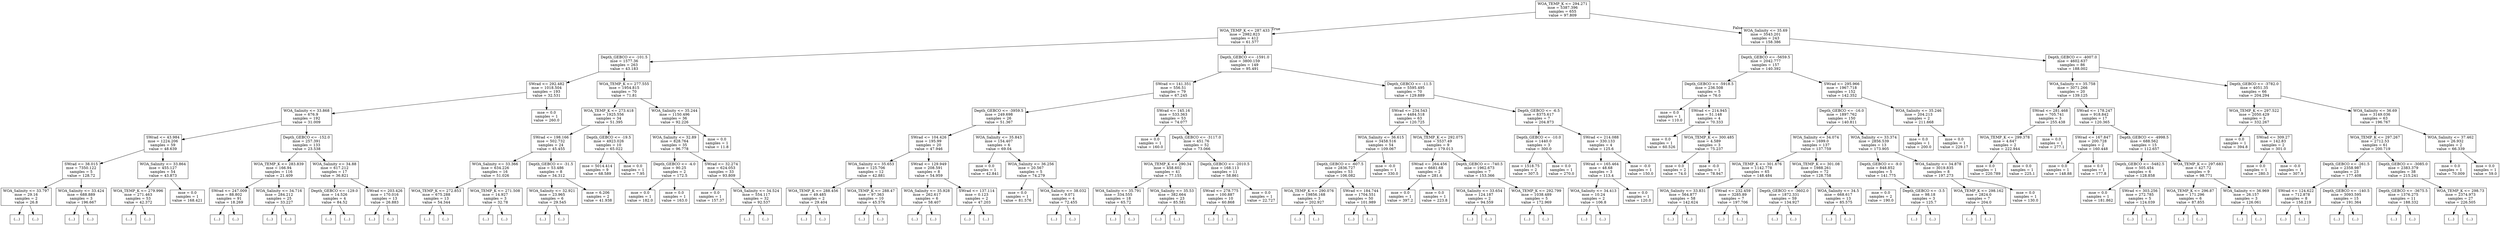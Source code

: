digraph Tree {
node [shape=box] ;
0 [label="WOA_TEMP_K <= 294.271\nmse = 5387.396\nsamples = 655\nvalue = 97.809"] ;
1 [label="WOA_TEMP_K <= 287.433\nmse = 2982.823\nsamples = 412\nvalue = 61.577"] ;
0 -> 1 [labeldistance=2.5, labelangle=45, headlabel="True"] ;
2 [label="Depth_GEBCO <= -101.5\nmse = 1577.36\nsamples = 263\nvalue = 43.183"] ;
1 -> 2 ;
3 [label="SWrad <= 292.482\nmse = 1018.504\nsamples = 193\nvalue = 32.531"] ;
2 -> 3 ;
4 [label="WOA_Salinity <= 33.868\nmse = 676.9\nsamples = 192\nvalue = 31.009"] ;
3 -> 4 ;
5 [label="SWrad <= 43.984\nmse = 1224.206\nsamples = 59\nvalue = 48.639"] ;
4 -> 5 ;
6 [label="SWrad <= 38.015\nmse = 7350.122\nsamples = 5\nvalue = 128.72"] ;
5 -> 6 ;
7 [label="WOA_Salinity <= 33.797\nmse = 29.16\nsamples = 2\nvalue = 26.8"] ;
6 -> 7 ;
8 [label="(...)"] ;
7 -> 8 ;
9 [label="(...)"] ;
7 -> 9 ;
10 [label="WOA_Salinity <= 33.424\nmse = 688.889\nsamples = 3\nvalue = 196.667"] ;
6 -> 10 ;
11 [label="(...)"] ;
10 -> 11 ;
14 [label="(...)"] ;
10 -> 14 ;
15 [label="WOA_Salinity <= 33.864\nmse = 455.127\nsamples = 54\nvalue = 43.873"] ;
5 -> 15 ;
16 [label="WOA_TEMP_K <= 279.996\nmse = 271.463\nsamples = 53\nvalue = 42.372"] ;
15 -> 16 ;
17 [label="(...)"] ;
16 -> 17 ;
98 [label="(...)"] ;
16 -> 98 ;
109 [label="mse = 0.0\nsamples = 1\nvalue = 168.421"] ;
15 -> 109 ;
110 [label="Depth_GEBCO <= -152.0\nmse = 257.391\nsamples = 133\nvalue = 23.538"] ;
4 -> 110 ;
111 [label="WOA_TEMP_K <= 283.839\nmse = 166.94\nsamples = 116\nvalue = 21.409"] ;
110 -> 111 ;
112 [label="SWrad <= 247.009\nmse = 88.802\nsamples = 91\nvalue = 18.269"] ;
111 -> 112 ;
113 [label="(...)"] ;
112 -> 113 ;
230 [label="(...)"] ;
112 -> 230 ;
233 [label="WOA_Salinity <= 34.716\nmse = 284.212\nsamples = 25\nvalue = 33.227"] ;
111 -> 233 ;
234 [label="(...)"] ;
233 -> 234 ;
239 [label="(...)"] ;
233 -> 239 ;
270 [label="WOA_Salinity <= 34.88\nmse = 617.212\nsamples = 17\nvalue = 36.821"] ;
110 -> 270 ;
271 [label="Depth_GEBCO <= -129.0\nmse = 14.526\nsamples = 4\nvalue = 84.52"] ;
270 -> 271 ;
272 [label="(...)"] ;
271 -> 272 ;
275 [label="(...)"] ;
271 -> 275 ;
278 [label="SWrad <= 203.426\nmse = 170.016\nsamples = 13\nvalue = 26.883"] ;
270 -> 278 ;
279 [label="(...)"] ;
278 -> 279 ;
294 [label="(...)"] ;
278 -> 294 ;
299 [label="mse = 0.0\nsamples = 1\nvalue = 260.0"] ;
3 -> 299 ;
300 [label="WOA_TEMP_K <= 277.555\nmse = 1954.815\nsamples = 70\nvalue = 71.81"] ;
2 -> 300 ;
301 [label="WOA_TEMP_K <= 273.418\nmse = 1925.556\nsamples = 34\nvalue = 51.395"] ;
300 -> 301 ;
302 [label="SWrad <= 198.166\nmse = 502.732\nsamples = 24\nvalue = 45.455"] ;
301 -> 302 ;
303 [label="WOA_Salinity <= 33.366\nmse = 634.226\nsamples = 16\nvalue = 51.026"] ;
302 -> 303 ;
304 [label="WOA_TEMP_K <= 272.853\nmse = 675.288\nsamples = 13\nvalue = 54.344"] ;
303 -> 304 ;
305 [label="(...)"] ;
304 -> 305 ;
310 [label="(...)"] ;
304 -> 310 ;
311 [label="WOA_TEMP_K <= 271.508\nmse = 14.927\nsamples = 3\nvalue = 32.78"] ;
303 -> 311 ;
312 [label="(...)"] ;
311 -> 312 ;
313 [label="(...)"] ;
311 -> 313 ;
316 [label="Depth_GEBCO <= -31.5\nmse = 53.486\nsamples = 8\nvalue = 34.312"] ;
302 -> 316 ;
317 [label="WOA_Salinity <= 32.921\nmse = 23.965\nsamples = 6\nvalue = 29.545"] ;
316 -> 317 ;
318 [label="(...)"] ;
317 -> 318 ;
319 [label="(...)"] ;
317 -> 319 ;
320 [label="mse = 6.206\nsamples = 2\nvalue = 41.938"] ;
316 -> 320 ;
321 [label="Depth_GEBCO <= -19.5\nmse = 4923.026\nsamples = 10\nvalue = 65.022"] ;
301 -> 321 ;
322 [label="mse = 5014.414\nsamples = 9\nvalue = 68.589"] ;
321 -> 322 ;
323 [label="mse = 0.0\nsamples = 1\nvalue = 7.95"] ;
321 -> 323 ;
324 [label="WOA_Salinity <= 35.244\nmse = 1150.496\nsamples = 36\nvalue = 92.226"] ;
300 -> 324 ;
325 [label="WOA_Salinity <= 32.89\nmse = 828.764\nsamples = 35\nvalue = 96.778"] ;
324 -> 325 ;
326 [label="Depth_GEBCO <= -4.0\nmse = 90.25\nsamples = 2\nvalue = 172.5"] ;
325 -> 326 ;
327 [label="mse = 0.0\nsamples = 1\nvalue = 182.0"] ;
326 -> 327 ;
328 [label="mse = 0.0\nsamples = 1\nvalue = 163.0"] ;
326 -> 328 ;
329 [label="SWrad <= 32.274\nmse = 624.053\nsamples = 33\nvalue = 93.809"] ;
325 -> 329 ;
330 [label="mse = 0.0\nsamples = 1\nvalue = 157.37"] ;
329 -> 330 ;
331 [label="WOA_Salinity <= 34.524\nmse = 554.117\nsamples = 32\nvalue = 92.537"] ;
329 -> 331 ;
332 [label="(...)"] ;
331 -> 332 ;
361 [label="(...)"] ;
331 -> 361 ;
386 [label="mse = 0.0\nsamples = 1\nvalue = 11.8"] ;
324 -> 386 ;
387 [label="Depth_GEBCO <= -1591.0\nmse = 3800.159\nsamples = 149\nvalue = 95.491"] ;
1 -> 387 ;
388 [label="SWrad <= 141.351\nmse = 556.51\nsamples = 79\nvalue = 67.245"] ;
387 -> 388 ;
389 [label="Depth_GEBCO <= -3959.5\nmse = 249.698\nsamples = 26\nvalue = 51.367"] ;
388 -> 389 ;
390 [label="SWrad <= 104.426\nmse = 195.99\nsamples = 20\nvalue = 47.946"] ;
389 -> 390 ;
391 [label="WOA_Salinity <= 35.653\nmse = 125.706\nsamples = 12\nvalue = 42.881"] ;
390 -> 391 ;
392 [label="WOA_TEMP_K <= 288.456\nmse = 49.485\nsamples = 2\nvalue = 29.404"] ;
391 -> 392 ;
393 [label="(...)"] ;
392 -> 393 ;
394 [label="(...)"] ;
392 -> 394 ;
395 [label="WOA_TEMP_K <= 288.47\nmse = 97.363\nsamples = 10\nvalue = 45.576"] ;
391 -> 395 ;
396 [label="(...)"] ;
395 -> 396 ;
401 [label="(...)"] ;
395 -> 401 ;
414 [label="SWrad <= 129.949\nmse = 208.591\nsamples = 8\nvalue = 54.959"] ;
390 -> 414 ;
415 [label="WOA_Salinity <= 35.928\nmse = 262.617\nsamples = 6\nvalue = 58.407"] ;
414 -> 415 ;
416 [label="(...)"] ;
415 -> 416 ;
417 [label="(...)"] ;
415 -> 417 ;
426 [label="SWrad <= 137.114\nmse = 0.123\nsamples = 2\nvalue = 47.203"] ;
414 -> 426 ;
427 [label="(...)"] ;
426 -> 427 ;
428 [label="(...)"] ;
426 -> 428 ;
429 [label="WOA_Salinity <= 35.843\nmse = 154.407\nsamples = 6\nvalue = 69.04"] ;
389 -> 429 ;
430 [label="mse = 0.0\nsamples = 1\nvalue = 42.841"] ;
429 -> 430 ;
431 [label="WOA_Salinity <= 36.256\nmse = 20.567\nsamples = 5\nvalue = 74.279"] ;
429 -> 431 ;
432 [label="mse = 0.0\nsamples = 1\nvalue = 81.576"] ;
431 -> 432 ;
433 [label="WOA_Salinity <= 38.032\nmse = 9.071\nsamples = 4\nvalue = 72.455"] ;
431 -> 433 ;
434 [label="(...)"] ;
433 -> 434 ;
437 [label="(...)"] ;
433 -> 437 ;
438 [label="SWrad <= 145.16\nmse = 533.363\nsamples = 53\nvalue = 74.077"] ;
388 -> 438 ;
439 [label="mse = 0.0\nsamples = 1\nvalue = 160.0"] ;
438 -> 439 ;
440 [label="Depth_GEBCO <= -3117.0\nmse = 451.76\nsamples = 52\nvalue = 73.066"] ;
438 -> 440 ;
441 [label="WOA_TEMP_K <= 290.34\nmse = 458.602\nsamples = 41\nvalue = 77.155"] ;
440 -> 441 ;
442 [label="WOA_Salinity <= 35.791\nmse = 334.555\nsamples = 18\nvalue = 65.72"] ;
441 -> 442 ;
443 [label="(...)"] ;
442 -> 443 ;
464 [label="(...)"] ;
442 -> 464 ;
465 [label="WOA_Salinity <= 35.53\nmse = 382.664\nsamples = 23\nvalue = 85.581"] ;
441 -> 465 ;
466 [label="(...)"] ;
465 -> 466 ;
483 [label="(...)"] ;
465 -> 483 ;
510 [label="Depth_GEBCO <= -2010.5\nmse = 168.113\nsamples = 11\nvalue = 58.861"] ;
440 -> 510 ;
511 [label="SWrad <= 278.775\nmse = 100.887\nsamples = 10\nvalue = 60.868"] ;
510 -> 511 ;
512 [label="(...)"] ;
511 -> 512 ;
519 [label="(...)"] ;
511 -> 519 ;
522 [label="mse = 0.0\nsamples = 1\nvalue = 22.727"] ;
510 -> 522 ;
523 [label="Depth_GEBCO <= -11.5\nmse = 5595.495\nsamples = 70\nvalue = 129.889"] ;
387 -> 523 ;
524 [label="SWrad <= 234.543\nmse = 4484.518\nsamples = 63\nvalue = 120.725"] ;
523 -> 524 ;
525 [label="WOA_Salinity <= 36.615\nmse = 3458.516\nsamples = 54\nvalue = 109.067"] ;
524 -> 525 ;
526 [label="Depth_GEBCO <= -607.5\nmse = 2836.727\nsamples = 53\nvalue = 106.082"] ;
525 -> 526 ;
527 [label="WOA_TEMP_K <= 290.076\nmse = 19856.168\nsamples = 3\nvalue = 202.927"] ;
526 -> 527 ;
528 [label="(...)"] ;
527 -> 528 ;
531 [label="(...)"] ;
527 -> 531 ;
532 [label="SWrad <= 184.744\nmse = 1704.551\nsamples = 50\nvalue = 101.989"] ;
526 -> 532 ;
533 [label="(...)"] ;
532 -> 533 ;
582 [label="(...)"] ;
532 -> 582 ;
611 [label="mse = -0.0\nsamples = 1\nvalue = 330.0"] ;
525 -> 611 ;
612 [label="WOA_TEMP_K <= 292.075\nmse = 5537.49\nsamples = 9\nvalue = 179.013"] ;
524 -> 612 ;
613 [label="SWrad <= 264.456\nmse = 6681.68\nsamples = 2\nvalue = 281.6"] ;
612 -> 613 ;
614 [label="mse = 0.0\nsamples = 1\nvalue = 397.2"] ;
613 -> 614 ;
615 [label="mse = 0.0\nsamples = 1\nvalue = 223.8"] ;
613 -> 615 ;
616 [label="Depth_GEBCO <= -740.5\nmse = 1962.673\nsamples = 7\nvalue = 153.366"] ;
612 -> 616 ;
617 [label="WOA_Salinity <= 33.654\nmse = 124.187\nsamples = 2\nvalue = 94.559"] ;
616 -> 617 ;
618 [label="(...)"] ;
617 -> 618 ;
619 [label="(...)"] ;
617 -> 619 ;
620 [label="WOA_TEMP_K <= 292.799\nmse = 1038.489\nsamples = 5\nvalue = 172.969"] ;
616 -> 620 ;
621 [label="(...)"] ;
620 -> 621 ;
622 [label="(...)"] ;
620 -> 622 ;
625 [label="Depth_GEBCO <= -6.5\nmse = 8375.617\nsamples = 7\nvalue = 204.873"] ;
523 -> 625 ;
626 [label="Depth_GEBCO <= -10.0\nmse = 1440.0\nsamples = 3\nvalue = 300.0"] ;
625 -> 626 ;
627 [label="mse = 1518.75\nsamples = 2\nvalue = 307.5"] ;
626 -> 627 ;
628 [label="mse = 0.0\nsamples = 1\nvalue = 270.0"] ;
626 -> 628 ;
629 [label="SWrad <= 214.088\nmse = 330.133\nsamples = 4\nvalue = 125.6"] ;
625 -> 629 ;
630 [label="SWrad <= 165.464\nmse = 48.68\nsamples = 3\nvalue = 113.4"] ;
629 -> 630 ;
631 [label="WOA_Salinity <= 34.413\nmse = 10.24\nsamples = 2\nvalue = 106.8"] ;
630 -> 631 ;
632 [label="(...)"] ;
631 -> 632 ;
633 [label="(...)"] ;
631 -> 633 ;
634 [label="mse = 0.0\nsamples = 1\nvalue = 120.0"] ;
630 -> 634 ;
635 [label="mse = -0.0\nsamples = 1\nvalue = 150.0"] ;
629 -> 635 ;
636 [label="WOA_Salinity <= 35.69\nmse = 3543.201\nsamples = 243\nvalue = 158.386"] ;
0 -> 636 [labeldistance=2.5, labelangle=-45, headlabel="False"] ;
637 [label="Depth_GEBCO <= -5659.5\nmse = 2042.777\nsamples = 157\nvalue = 140.392"] ;
636 -> 637 ;
638 [label="Depth_GEBCO <= -5918.5\nmse = 236.508\nsamples = 5\nvalue = 76.0"] ;
637 -> 638 ;
639 [label="mse = 0.0\nsamples = 1\nvalue = 110.0"] ;
638 -> 639 ;
640 [label="SWrad <= 214.945\nmse = 51.148\nsamples = 4\nvalue = 70.333"] ;
638 -> 640 ;
641 [label="mse = 0.0\nsamples = 1\nvalue = 60.526"] ;
640 -> 641 ;
642 [label="WOA_TEMP_K <= 300.485\nmse = 4.589\nsamples = 3\nvalue = 75.237"] ;
640 -> 642 ;
643 [label="mse = 0.0\nsamples = 2\nvalue = 74.0"] ;
642 -> 643 ;
644 [label="mse = -0.0\nsamples = 1\nvalue = 78.947"] ;
642 -> 644 ;
645 [label="SWrad <= 295.966\nmse = 1967.718\nsamples = 152\nvalue = 142.352"] ;
637 -> 645 ;
646 [label="Depth_GEBCO <= -16.0\nmse = 1897.762\nsamples = 150\nvalue = 140.811"] ;
645 -> 646 ;
647 [label="WOA_Salinity <= 34.074\nmse = 1699.0\nsamples = 137\nvalue = 137.759"] ;
646 -> 647 ;
648 [label="WOA_TEMP_K <= 301.676\nmse = 1142.778\nsamples = 65\nvalue = 148.484"] ;
647 -> 648 ;
649 [label="WOA_Salinity <= 33.831\nmse = 564.877\nsamples = 58\nvalue = 142.624"] ;
648 -> 649 ;
650 [label="(...)"] ;
649 -> 650 ;
721 [label="(...)"] ;
649 -> 721 ;
738 [label="SWrad <= 232.459\nmse = 3285.89\nsamples = 7\nvalue = 197.706"] ;
648 -> 738 ;
739 [label="(...)"] ;
738 -> 739 ;
748 [label="(...)"] ;
738 -> 748 ;
751 [label="WOA_TEMP_K <= 301.08\nmse = 1988.261\nsamples = 72\nvalue = 128.758"] ;
647 -> 751 ;
752 [label="Depth_GEBCO <= -3602.0\nmse = 1872.331\nsamples = 59\nvalue = 134.927"] ;
751 -> 752 ;
753 [label="(...)"] ;
752 -> 753 ;
812 [label="(...)"] ;
752 -> 812 ;
855 [label="WOA_Salinity <= 34.5\nmse = 668.617\nsamples = 13\nvalue = 85.575"] ;
751 -> 855 ;
856 [label="(...)"] ;
855 -> 856 ;
865 [label="(...)"] ;
855 -> 865 ;
880 [label="WOA_Salinity <= 33.374\nmse = 2856.539\nsamples = 13\nvalue = 173.905"] ;
646 -> 880 ;
881 [label="Depth_GEBCO <= -9.0\nmse = 848.852\nsamples = 5\nvalue = 141.775"] ;
880 -> 881 ;
882 [label="mse = 0.0\nsamples = 2\nvalue = 190.0"] ;
881 -> 882 ;
883 [label="Depth_GEBCO <= -3.5\nmse = 98.18\nsamples = 3\nvalue = 125.7"] ;
881 -> 883 ;
884 [label="(...)"] ;
883 -> 884 ;
887 [label="(...)"] ;
883 -> 887 ;
888 [label="WOA_Salinity <= 34.878\nmse = 3019.835\nsamples = 8\nvalue = 197.273"] ;
880 -> 888 ;
889 [label="WOA_TEMP_K <= 298.162\nmse = 2824.0\nsamples = 7\nvalue = 204.0"] ;
888 -> 889 ;
890 [label="(...)"] ;
889 -> 890 ;
893 [label="(...)"] ;
889 -> 893 ;
894 [label="mse = 0.0\nsamples = 1\nvalue = 130.0"] ;
888 -> 894 ;
895 [label="WOA_Salinity <= 35.246\nmse = 204.213\nsamples = 2\nvalue = 211.668"] ;
645 -> 895 ;
896 [label="mse = 0.0\nsamples = 1\nvalue = 200.0"] ;
895 -> 896 ;
897 [label="mse = 0.0\nsamples = 1\nvalue = 229.17"] ;
895 -> 897 ;
898 [label="Depth_GEBCO <= -4007.0\nmse = 4602.637\nsamples = 86\nvalue = 188.002"] ;
636 -> 898 ;
899 [label="WOA_Salinity <= 35.758\nmse = 3071.266\nsamples = 20\nvalue = 139.125"] ;
898 -> 899 ;
900 [label="SWrad <= 281.468\nmse = 705.741\nsamples = 3\nvalue = 255.438"] ;
899 -> 900 ;
901 [label="WOA_TEMP_K <= 299.378\nmse = 4.647\nsamples = 2\nvalue = 222.944"] ;
900 -> 901 ;
902 [label="mse = 0.0\nsamples = 1\nvalue = 220.789"] ;
901 -> 902 ;
903 [label="mse = 0.0\nsamples = 1\nvalue = 225.1"] ;
901 -> 903 ;
904 [label="mse = 0.0\nsamples = 1\nvalue = 277.1"] ;
900 -> 904 ;
905 [label="SWrad <= 178.247\nmse = 918.842\nsamples = 17\nvalue = 120.365"] ;
899 -> 905 ;
906 [label="SWrad <= 167.847\nmse = 200.728\nsamples = 2\nvalue = 160.448"] ;
905 -> 906 ;
907 [label="mse = 0.0\nsamples = 1\nvalue = 148.88"] ;
906 -> 907 ;
908 [label="mse = 0.0\nsamples = 1\nvalue = 177.8"] ;
906 -> 908 ;
909 [label="Depth_GEBCO <= -4998.5\nmse = 688.562\nsamples = 15\nvalue = 112.657"] ;
905 -> 909 ;
910 [label="Depth_GEBCO <= -5482.5\nmse = 505.454\nsamples = 6\nvalue = 128.858"] ;
909 -> 910 ;
911 [label="mse = 0.0\nsamples = 1\nvalue = 181.862"] ;
910 -> 911 ;
912 [label="SWrad <= 303.256\nmse = 272.785\nsamples = 5\nvalue = 124.039"] ;
910 -> 912 ;
913 [label="(...)"] ;
912 -> 913 ;
920 [label="(...)"] ;
912 -> 920 ;
921 [label="WOA_TEMP_K <= 297.683\nmse = 427.72\nsamples = 9\nvalue = 98.771"] ;
909 -> 921 ;
922 [label="WOA_TEMP_K <= 296.87\nmse = 171.296\nsamples = 6\nvalue = 87.855"] ;
921 -> 922 ;
923 [label="(...)"] ;
922 -> 923 ;
928 [label="(...)"] ;
922 -> 928 ;
933 [label="WOA_Salinity <= 36.969\nmse = 26.157\nsamples = 3\nvalue = 126.061"] ;
921 -> 933 ;
934 [label="(...)"] ;
933 -> 934 ;
937 [label="(...)"] ;
933 -> 937 ;
938 [label="Depth_GEBCO <= -3782.0\nmse = 4051.35\nsamples = 66\nvalue = 204.294"] ;
898 -> 938 ;
939 [label="WOA_TEMP_K <= 297.522\nmse = 2050.429\nsamples = 3\nvalue = 332.267"] ;
938 -> 939 ;
940 [label="mse = 0.0\nsamples = 1\nvalue = 394.8"] ;
939 -> 940 ;
941 [label="SWrad <= 309.27\nmse = 142.83\nsamples = 2\nvalue = 301.0"] ;
939 -> 941 ;
942 [label="mse = 0.0\nsamples = 1\nvalue = 280.3"] ;
941 -> 942 ;
943 [label="mse = -0.0\nsamples = 1\nvalue = 307.9"] ;
941 -> 943 ;
944 [label="WOA_Salinity <= 36.69\nmse = 3149.036\nsamples = 63\nvalue = 196.767"] ;
938 -> 944 ;
945 [label="WOA_TEMP_K <= 297.267\nmse = 2712.53\nsamples = 61\nvalue = 200.719"] ;
944 -> 945 ;
946 [label="Depth_GEBCO <= -261.5\nmse = 2358.987\nsamples = 23\nvalue = 177.408"] ;
945 -> 946 ;
947 [label="SWrad <= 124.622\nmse = 712.878\nsamples = 8\nvalue = 158.219"] ;
946 -> 947 ;
948 [label="(...)"] ;
947 -> 948 ;
951 [label="(...)"] ;
947 -> 951 ;
960 [label="Depth_GEBCO <= -140.5\nmse = 3093.595\nsamples = 15\nvalue = 191.364"] ;
946 -> 960 ;
961 [label="(...)"] ;
960 -> 961 ;
966 [label="(...)"] ;
960 -> 966 ;
971 [label="Depth_GEBCO <= -3085.0\nmse = 2383.379\nsamples = 38\nvalue = 215.241"] ;
945 -> 971 ;
972 [label="Depth_GEBCO <= -3675.5\nmse = 1376.275\nsamples = 11\nvalue = 188.332"] ;
971 -> 972 ;
973 [label="(...)"] ;
972 -> 973 ;
976 [label="(...)"] ;
972 -> 976 ;
989 [label="WOA_TEMP_K <= 298.73\nmse = 2374.973\nsamples = 27\nvalue = 226.505"] ;
971 -> 989 ;
990 [label="(...)"] ;
989 -> 990 ;
999 [label="(...)"] ;
989 -> 999 ;
1018 [label="WOA_Salinity <= 37.462\nmse = 26.932\nsamples = 2\nvalue = 66.339"] ;
944 -> 1018 ;
1019 [label="mse = 0.0\nsamples = 1\nvalue = 70.009"] ;
1018 -> 1019 ;
1020 [label="mse = 0.0\nsamples = 1\nvalue = 59.0"] ;
1018 -> 1020 ;
}
